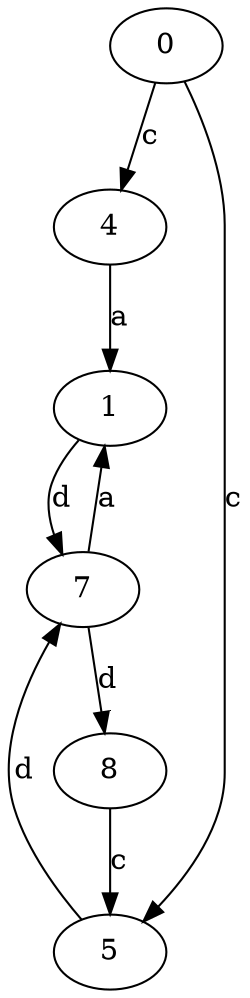 strict digraph  {
0;
1;
4;
5;
7;
8;
0 -> 4  [label=c];
0 -> 5  [label=c];
1 -> 7  [label=d];
4 -> 1  [label=a];
5 -> 7  [label=d];
7 -> 1  [label=a];
7 -> 8  [label=d];
8 -> 5  [label=c];
}
